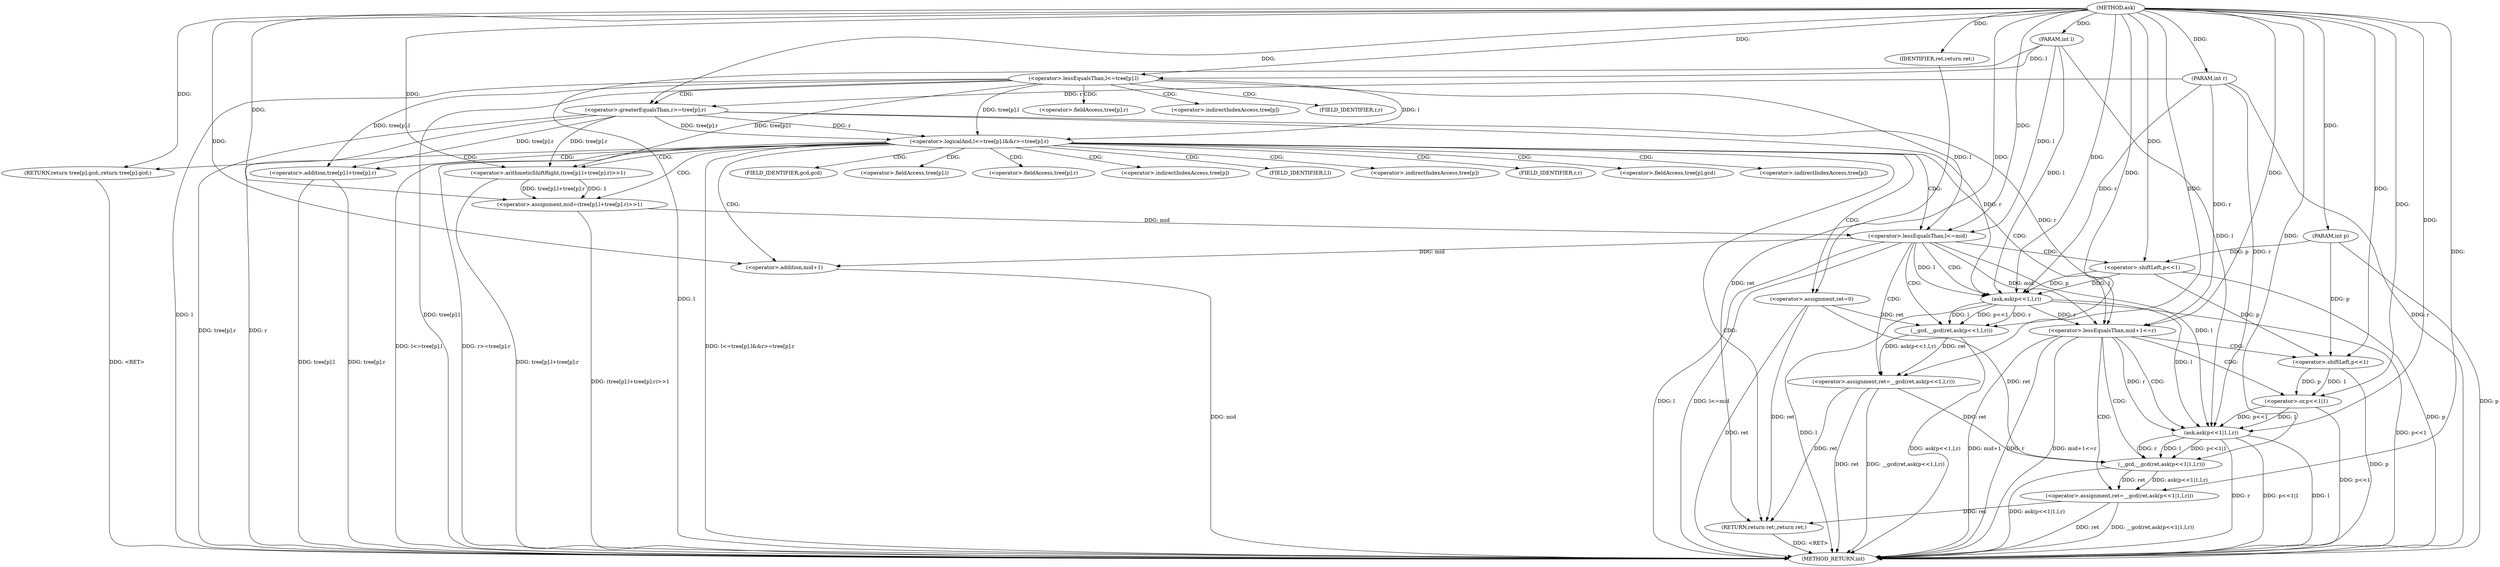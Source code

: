 digraph "ask" {  
"1000189" [label = "(METHOD,ask)" ]
"1000270" [label = "(METHOD_RETURN,int)" ]
"1000190" [label = "(PARAM,int p)" ]
"1000191" [label = "(PARAM,int l)" ]
"1000192" [label = "(PARAM,int r)" ]
"1000217" [label = "(<operator>.assignment,mid=(tree[p].l+tree[p].r)>>1)" ]
"1000233" [label = "(<operator>.assignment,ret=0)" ]
"1000268" [label = "(RETURN,return ret;,return ret;)" ]
"1000195" [label = "(<operator>.logicalAnd,l<=tree[p].l&&r>=tree[p].r)" ]
"1000210" [label = "(RETURN,return tree[p].gcd;,return tree[p].gcd;)" ]
"1000237" [label = "(<operator>.lessEqualsThan,l<=mid)" ]
"1000240" [label = "(<operator>.assignment,ret=__gcd(ret,ask(p<<1,l,r)))" ]
"1000251" [label = "(<operator>.lessEqualsThan,mid+1<=r)" ]
"1000256" [label = "(<operator>.assignment,ret=__gcd(ret,ask(p<<1|1,l,r)))" ]
"1000269" [label = "(IDENTIFIER,ret,return ret;)" ]
"1000219" [label = "(<operator>.arithmeticShiftRight,(tree[p].l+tree[p].r)>>1)" ]
"1000196" [label = "(<operator>.lessEqualsThan,l<=tree[p].l)" ]
"1000203" [label = "(<operator>.greaterEqualsThan,r>=tree[p].r)" ]
"1000220" [label = "(<operator>.addition,tree[p].l+tree[p].r)" ]
"1000242" [label = "(__gcd,__gcd(ret,ask(p<<1,l,r)))" ]
"1000252" [label = "(<operator>.addition,mid+1)" ]
"1000258" [label = "(__gcd,__gcd(ret,ask(p<<1|1,l,r)))" ]
"1000244" [label = "(ask,ask(p<<1,l,r))" ]
"1000260" [label = "(ask,ask(p<<1|1,l,r))" ]
"1000245" [label = "(<operator>.shiftLeft,p<<1)" ]
"1000261" [label = "(<operator>.or,p<<1|1)" ]
"1000262" [label = "(<operator>.shiftLeft,p<<1)" ]
"1000211" [label = "(<operator>.fieldAccess,tree[p].gcd)" ]
"1000205" [label = "(<operator>.fieldAccess,tree[p].r)" ]
"1000212" [label = "(<operator>.indirectIndexAccess,tree[p])" ]
"1000215" [label = "(FIELD_IDENTIFIER,gcd,gcd)" ]
"1000221" [label = "(<operator>.fieldAccess,tree[p].l)" ]
"1000226" [label = "(<operator>.fieldAccess,tree[p].r)" ]
"1000206" [label = "(<operator>.indirectIndexAccess,tree[p])" ]
"1000209" [label = "(FIELD_IDENTIFIER,r,r)" ]
"1000222" [label = "(<operator>.indirectIndexAccess,tree[p])" ]
"1000225" [label = "(FIELD_IDENTIFIER,l,l)" ]
"1000227" [label = "(<operator>.indirectIndexAccess,tree[p])" ]
"1000230" [label = "(FIELD_IDENTIFIER,r,r)" ]
  "1000268" -> "1000270"  [ label = "DDG: <RET>"] 
  "1000210" -> "1000270"  [ label = "DDG: <RET>"] 
  "1000190" -> "1000270"  [ label = "DDG: p"] 
  "1000191" -> "1000270"  [ label = "DDG: l"] 
  "1000192" -> "1000270"  [ label = "DDG: r"] 
  "1000196" -> "1000270"  [ label = "DDG: l"] 
  "1000196" -> "1000270"  [ label = "DDG: tree[p].l"] 
  "1000195" -> "1000270"  [ label = "DDG: l<=tree[p].l"] 
  "1000203" -> "1000270"  [ label = "DDG: r"] 
  "1000203" -> "1000270"  [ label = "DDG: tree[p].r"] 
  "1000195" -> "1000270"  [ label = "DDG: r>=tree[p].r"] 
  "1000195" -> "1000270"  [ label = "DDG: l<=tree[p].l&&r>=tree[p].r"] 
  "1000220" -> "1000270"  [ label = "DDG: tree[p].l"] 
  "1000220" -> "1000270"  [ label = "DDG: tree[p].r"] 
  "1000219" -> "1000270"  [ label = "DDG: tree[p].l+tree[p].r"] 
  "1000217" -> "1000270"  [ label = "DDG: (tree[p].l+tree[p].r)>>1"] 
  "1000233" -> "1000270"  [ label = "DDG: ret"] 
  "1000237" -> "1000270"  [ label = "DDG: l"] 
  "1000237" -> "1000270"  [ label = "DDG: l<=mid"] 
  "1000240" -> "1000270"  [ label = "DDG: ret"] 
  "1000245" -> "1000270"  [ label = "DDG: p"] 
  "1000244" -> "1000270"  [ label = "DDG: p<<1"] 
  "1000244" -> "1000270"  [ label = "DDG: l"] 
  "1000242" -> "1000270"  [ label = "DDG: ask(p<<1,l,r)"] 
  "1000240" -> "1000270"  [ label = "DDG: __gcd(ret,ask(p<<1,l,r))"] 
  "1000252" -> "1000270"  [ label = "DDG: mid"] 
  "1000251" -> "1000270"  [ label = "DDG: mid+1"] 
  "1000251" -> "1000270"  [ label = "DDG: r"] 
  "1000251" -> "1000270"  [ label = "DDG: mid+1<=r"] 
  "1000256" -> "1000270"  [ label = "DDG: ret"] 
  "1000262" -> "1000270"  [ label = "DDG: p"] 
  "1000261" -> "1000270"  [ label = "DDG: p<<1"] 
  "1000260" -> "1000270"  [ label = "DDG: p<<1|1"] 
  "1000260" -> "1000270"  [ label = "DDG: l"] 
  "1000260" -> "1000270"  [ label = "DDG: r"] 
  "1000258" -> "1000270"  [ label = "DDG: ask(p<<1|1,l,r)"] 
  "1000256" -> "1000270"  [ label = "DDG: __gcd(ret,ask(p<<1|1,l,r))"] 
  "1000189" -> "1000190"  [ label = "DDG: "] 
  "1000189" -> "1000191"  [ label = "DDG: "] 
  "1000189" -> "1000192"  [ label = "DDG: "] 
  "1000219" -> "1000217"  [ label = "DDG: 1"] 
  "1000219" -> "1000217"  [ label = "DDG: tree[p].l+tree[p].r"] 
  "1000189" -> "1000233"  [ label = "DDG: "] 
  "1000269" -> "1000268"  [ label = "DDG: ret"] 
  "1000233" -> "1000268"  [ label = "DDG: ret"] 
  "1000240" -> "1000268"  [ label = "DDG: ret"] 
  "1000256" -> "1000268"  [ label = "DDG: ret"] 
  "1000189" -> "1000210"  [ label = "DDG: "] 
  "1000189" -> "1000217"  [ label = "DDG: "] 
  "1000242" -> "1000240"  [ label = "DDG: ret"] 
  "1000242" -> "1000240"  [ label = "DDG: ask(p<<1,l,r)"] 
  "1000258" -> "1000256"  [ label = "DDG: ask(p<<1|1,l,r)"] 
  "1000258" -> "1000256"  [ label = "DDG: ret"] 
  "1000189" -> "1000269"  [ label = "DDG: "] 
  "1000196" -> "1000195"  [ label = "DDG: tree[p].l"] 
  "1000196" -> "1000195"  [ label = "DDG: l"] 
  "1000203" -> "1000195"  [ label = "DDG: tree[p].r"] 
  "1000203" -> "1000195"  [ label = "DDG: r"] 
  "1000203" -> "1000219"  [ label = "DDG: tree[p].r"] 
  "1000196" -> "1000219"  [ label = "DDG: tree[p].l"] 
  "1000189" -> "1000219"  [ label = "DDG: "] 
  "1000196" -> "1000237"  [ label = "DDG: l"] 
  "1000191" -> "1000237"  [ label = "DDG: l"] 
  "1000189" -> "1000237"  [ label = "DDG: "] 
  "1000217" -> "1000237"  [ label = "DDG: mid"] 
  "1000189" -> "1000240"  [ label = "DDG: "] 
  "1000189" -> "1000251"  [ label = "DDG: "] 
  "1000237" -> "1000251"  [ label = "DDG: mid"] 
  "1000203" -> "1000251"  [ label = "DDG: r"] 
  "1000244" -> "1000251"  [ label = "DDG: r"] 
  "1000192" -> "1000251"  [ label = "DDG: r"] 
  "1000189" -> "1000256"  [ label = "DDG: "] 
  "1000191" -> "1000196"  [ label = "DDG: l"] 
  "1000189" -> "1000196"  [ label = "DDG: "] 
  "1000192" -> "1000203"  [ label = "DDG: r"] 
  "1000189" -> "1000203"  [ label = "DDG: "] 
  "1000196" -> "1000220"  [ label = "DDG: tree[p].l"] 
  "1000203" -> "1000220"  [ label = "DDG: tree[p].r"] 
  "1000233" -> "1000242"  [ label = "DDG: ret"] 
  "1000189" -> "1000242"  [ label = "DDG: "] 
  "1000244" -> "1000242"  [ label = "DDG: l"] 
  "1000244" -> "1000242"  [ label = "DDG: p<<1"] 
  "1000244" -> "1000242"  [ label = "DDG: r"] 
  "1000237" -> "1000252"  [ label = "DDG: mid"] 
  "1000189" -> "1000252"  [ label = "DDG: "] 
  "1000233" -> "1000258"  [ label = "DDG: ret"] 
  "1000240" -> "1000258"  [ label = "DDG: ret"] 
  "1000189" -> "1000258"  [ label = "DDG: "] 
  "1000260" -> "1000258"  [ label = "DDG: p<<1|1"] 
  "1000260" -> "1000258"  [ label = "DDG: r"] 
  "1000260" -> "1000258"  [ label = "DDG: l"] 
  "1000245" -> "1000244"  [ label = "DDG: 1"] 
  "1000245" -> "1000244"  [ label = "DDG: p"] 
  "1000237" -> "1000244"  [ label = "DDG: l"] 
  "1000191" -> "1000244"  [ label = "DDG: l"] 
  "1000189" -> "1000244"  [ label = "DDG: "] 
  "1000203" -> "1000244"  [ label = "DDG: r"] 
  "1000192" -> "1000244"  [ label = "DDG: r"] 
  "1000261" -> "1000260"  [ label = "DDG: p<<1"] 
  "1000261" -> "1000260"  [ label = "DDG: 1"] 
  "1000251" -> "1000260"  [ label = "DDG: r"] 
  "1000192" -> "1000260"  [ label = "DDG: r"] 
  "1000189" -> "1000260"  [ label = "DDG: "] 
  "1000237" -> "1000260"  [ label = "DDG: l"] 
  "1000244" -> "1000260"  [ label = "DDG: l"] 
  "1000191" -> "1000260"  [ label = "DDG: l"] 
  "1000190" -> "1000245"  [ label = "DDG: p"] 
  "1000189" -> "1000245"  [ label = "DDG: "] 
  "1000262" -> "1000261"  [ label = "DDG: p"] 
  "1000262" -> "1000261"  [ label = "DDG: 1"] 
  "1000189" -> "1000261"  [ label = "DDG: "] 
  "1000245" -> "1000262"  [ label = "DDG: p"] 
  "1000190" -> "1000262"  [ label = "DDG: p"] 
  "1000189" -> "1000262"  [ label = "DDG: "] 
  "1000195" -> "1000211"  [ label = "CDG: "] 
  "1000195" -> "1000221"  [ label = "CDG: "] 
  "1000195" -> "1000268"  [ label = "CDG: "] 
  "1000195" -> "1000233"  [ label = "CDG: "] 
  "1000195" -> "1000227"  [ label = "CDG: "] 
  "1000195" -> "1000230"  [ label = "CDG: "] 
  "1000195" -> "1000212"  [ label = "CDG: "] 
  "1000195" -> "1000251"  [ label = "CDG: "] 
  "1000195" -> "1000219"  [ label = "CDG: "] 
  "1000195" -> "1000210"  [ label = "CDG: "] 
  "1000195" -> "1000215"  [ label = "CDG: "] 
  "1000195" -> "1000225"  [ label = "CDG: "] 
  "1000195" -> "1000222"  [ label = "CDG: "] 
  "1000195" -> "1000252"  [ label = "CDG: "] 
  "1000195" -> "1000220"  [ label = "CDG: "] 
  "1000195" -> "1000237"  [ label = "CDG: "] 
  "1000195" -> "1000217"  [ label = "CDG: "] 
  "1000195" -> "1000226"  [ label = "CDG: "] 
  "1000237" -> "1000244"  [ label = "CDG: "] 
  "1000237" -> "1000242"  [ label = "CDG: "] 
  "1000237" -> "1000240"  [ label = "CDG: "] 
  "1000237" -> "1000245"  [ label = "CDG: "] 
  "1000251" -> "1000258"  [ label = "CDG: "] 
  "1000251" -> "1000260"  [ label = "CDG: "] 
  "1000251" -> "1000262"  [ label = "CDG: "] 
  "1000251" -> "1000261"  [ label = "CDG: "] 
  "1000251" -> "1000256"  [ label = "CDG: "] 
  "1000196" -> "1000206"  [ label = "CDG: "] 
  "1000196" -> "1000203"  [ label = "CDG: "] 
  "1000196" -> "1000205"  [ label = "CDG: "] 
  "1000196" -> "1000209"  [ label = "CDG: "] 
}
